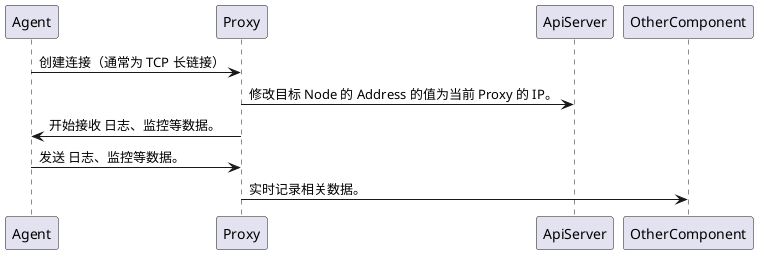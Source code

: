 @startuml
'https://plantuml.com/sequence-diagram

Agent -> Proxy: 创建连接（通常为 TCP 长链接）
Proxy -> ApiServer: 修改目标 Node 的 Address 的值为当前 Proxy 的 IP。
Proxy -> Agent: 开始接收 日志、监控等数据。
Agent -> Proxy: 发送 日志、监控等数据。
Proxy -> OtherComponent: 实时记录相关数据。

@enduml